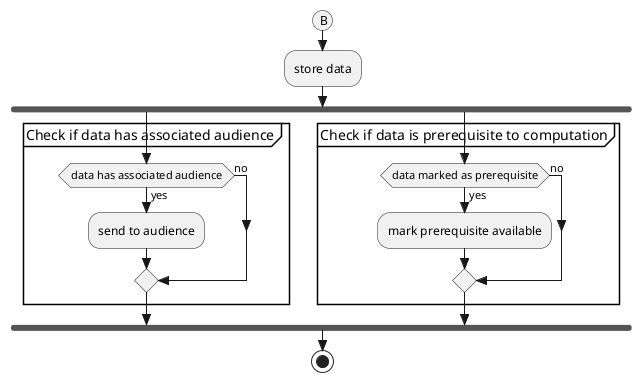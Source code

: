 @startuml
skinparam monochrome true
skinparam shadowing false
skinparam style strictuml

(B)
:store data;
fork
group Check if data has associated audience
if (data has associated audience) then (yes)
:send to audience;
else (no)
endif
end group
fork again
group Check if data is prerequisite to computation
if (data marked as prerequisite) then (yes)
:mark prerequisite available;
else (no)
endif
end group
end fork

stop

@enduml
